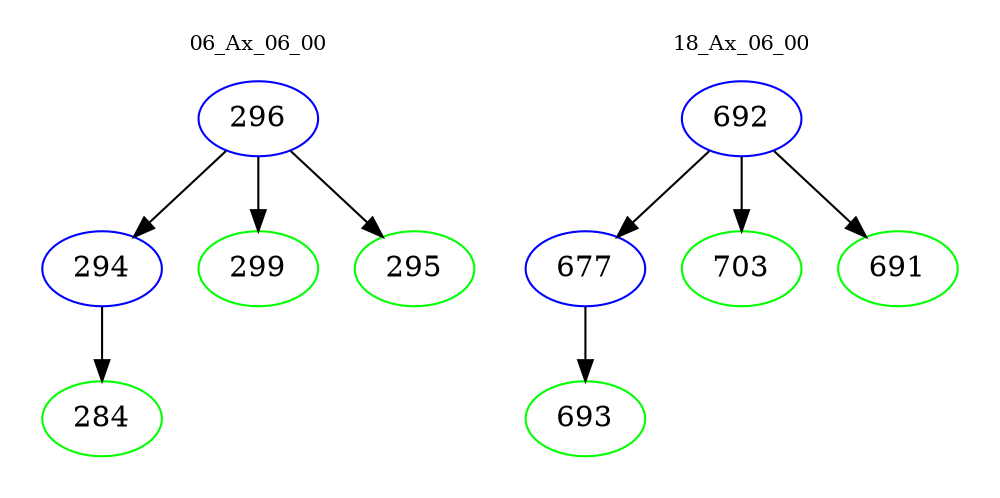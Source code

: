 digraph{
subgraph cluster_0 {
color = white
label = "06_Ax_06_00";
fontsize=10;
T0_296 [label="296", color="blue"]
T0_296 -> T0_294 [color="black"]
T0_294 [label="294", color="blue"]
T0_294 -> T0_284 [color="black"]
T0_284 [label="284", color="green"]
T0_296 -> T0_299 [color="black"]
T0_299 [label="299", color="green"]
T0_296 -> T0_295 [color="black"]
T0_295 [label="295", color="green"]
}
subgraph cluster_1 {
color = white
label = "18_Ax_06_00";
fontsize=10;
T1_692 [label="692", color="blue"]
T1_692 -> T1_677 [color="black"]
T1_677 [label="677", color="blue"]
T1_677 -> T1_693 [color="black"]
T1_693 [label="693", color="green"]
T1_692 -> T1_703 [color="black"]
T1_703 [label="703", color="green"]
T1_692 -> T1_691 [color="black"]
T1_691 [label="691", color="green"]
}
}
